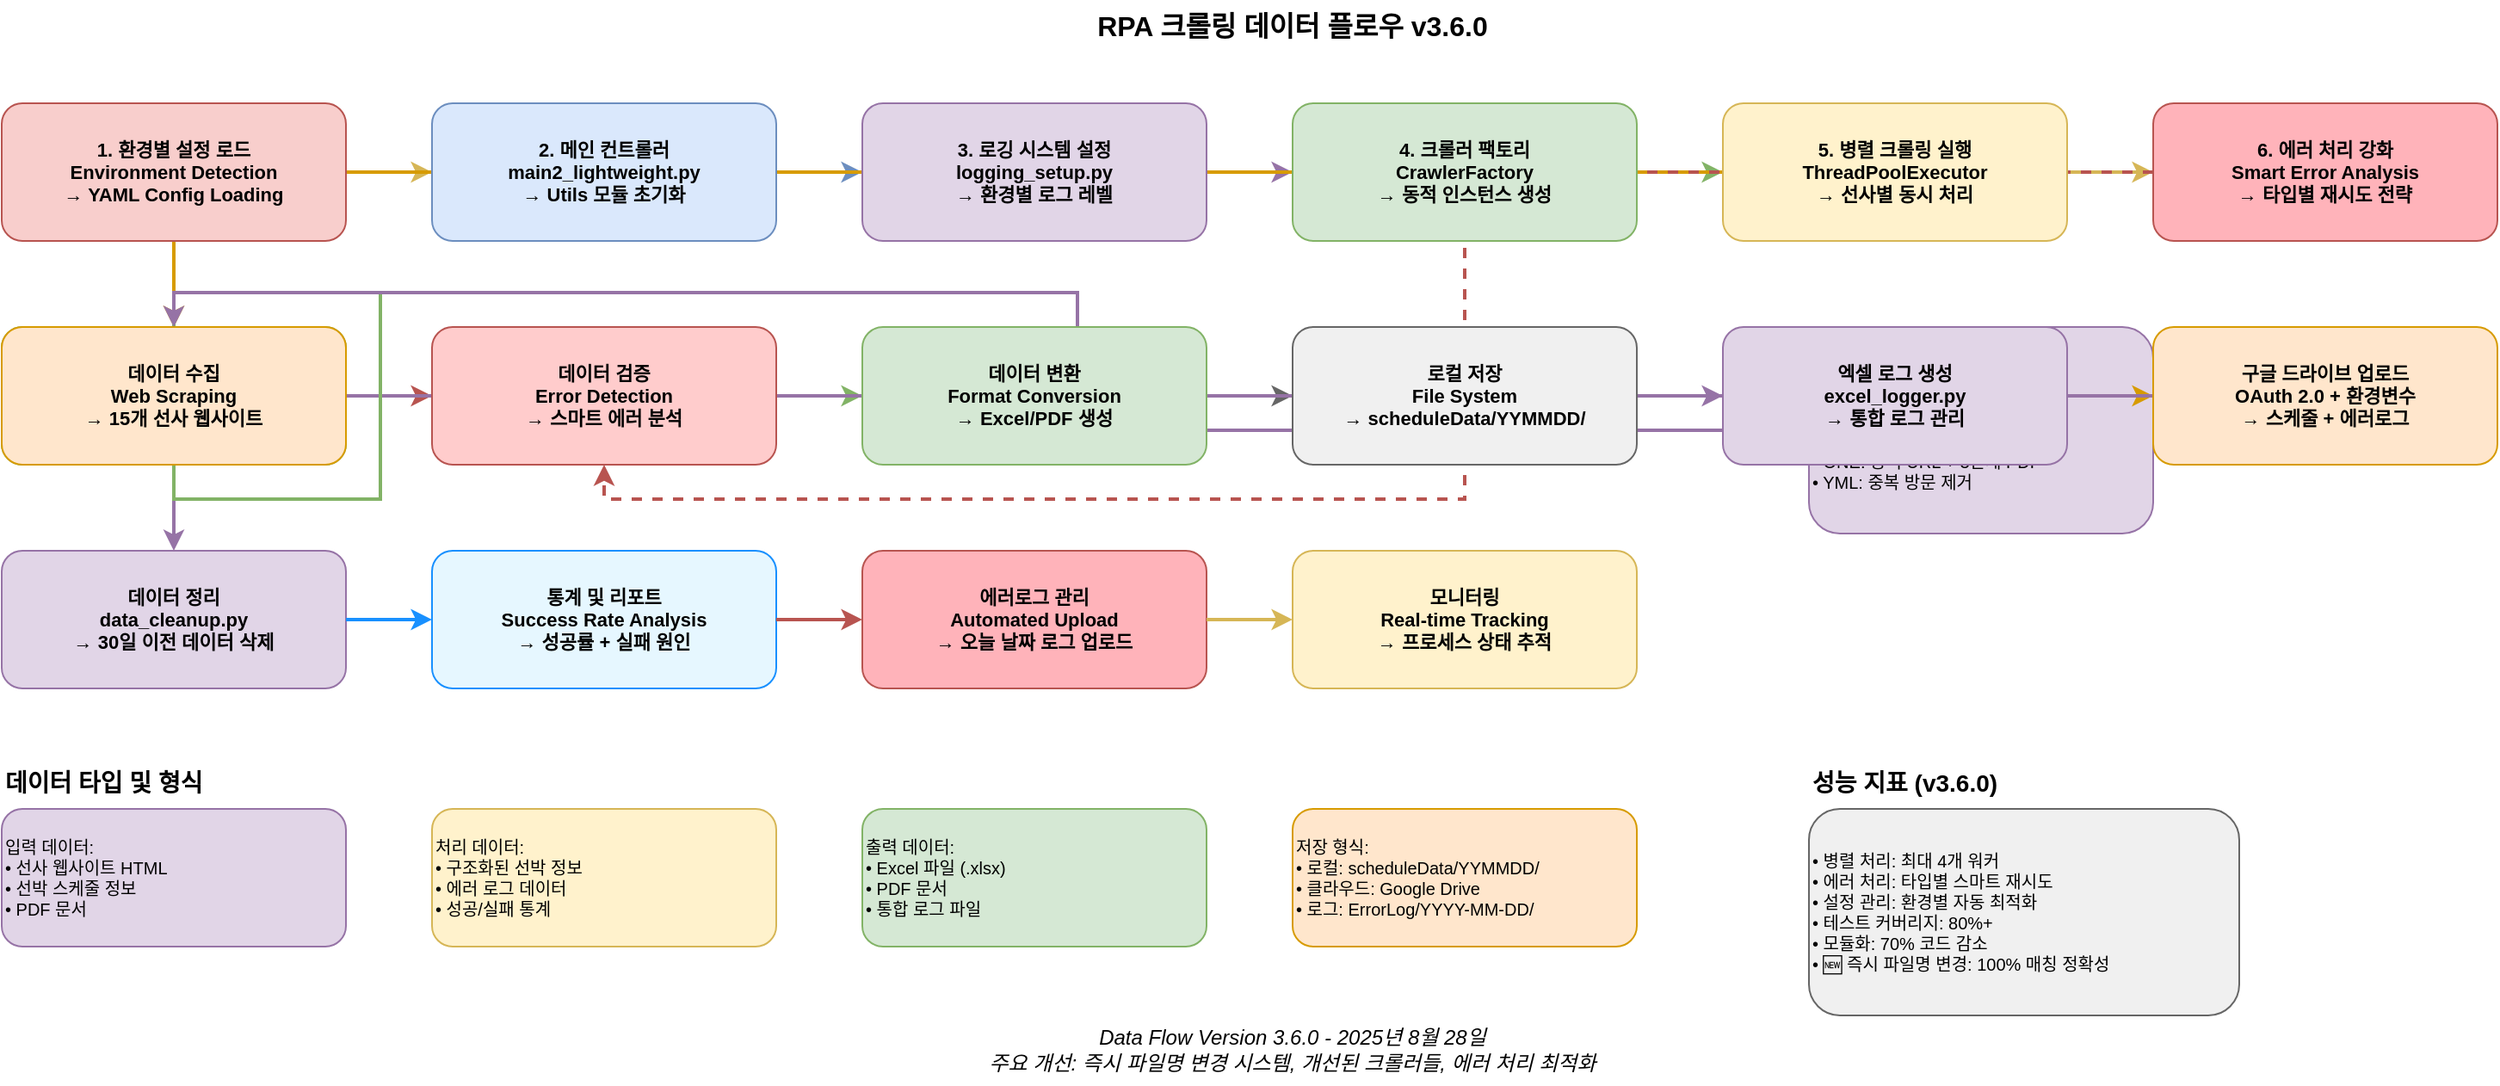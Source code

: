 <mxfile version="28.1.0">
  <diagram name="RPA_Data_Flow_v3.6.0" id="dataflow">
    <mxGraphModel dx="1426" dy="777" grid="1" gridSize="10" guides="1" tooltips="1" connect="1" arrows="1" fold="1" page="1" pageScale="1" pageWidth="1600" pageHeight="1000" math="0" shadow="0">
      <root>
        <mxCell id="0" />
        <mxCell id="1" parent="0" />
        <mxCell id="title" value="RPA 크롤링 데이터 플로우 v3.6.0" style="text;html=1;strokeColor=none;fillColor=none;align=center;verticalAlign=middle;whiteSpace=wrap;rounded=0;fontSize=16;fontStyle=1;" parent="1" vertex="1">
          <mxGeometry x="650" y="10" width="300" height="30" as="geometry" />
        </mxCell>
        
        <!-- 즉시 파일명 변경 시스템 (새로 추가) -->
        <mxCell id="filename_system" value="🆕 즉시 파일명 변경 시스템&#xa;• 파일 다운로드 직후 즉시 변경&#xa;• 파일명-내용 매칭 정확성 100%&#xa;• 선박별 독립적 처리" style="rounded=1;whiteSpace=wrap;html=1;fillColor=#d5e8d4;strokeColor=#82b366;fontSize=11;fontStyle=1;" parent="1" vertex="1">
          <mxGeometry x="50" y="200" width="200" height="80" as="geometry" />
        </mxCell>
        
        <mxCell id="cleanup" value="데이터 정리&#xa;data_cleanup.py&#xa;→ 30일 이전 데이터 삭제" style="rounded=1;whiteSpace=wrap;html=1;fillColor=#e1d5e7;strokeColor=#9673a6;fontSize=11;fontStyle=1;" parent="1" vertex="1">
          <mxGeometry x="50" y="330" width="200" height="80" as="geometry" />
        </mxCell>
        <mxCell id="report" value="통계 및 리포트&#xa;Success Rate Analysis&#xa;→ 성공률 + 실패 원인" style="rounded=1;whiteSpace=wrap;html=1;fillColor=#e6f7ff;strokeColor=#1890ff;fontSize=11;fontStyle=1;" parent="1" vertex="1">
          <mxGeometry x="300" y="330" width="200" height="80" as="geometry" />
        </mxCell>
        <mxCell id="error_mgmt" value="에러로그 관리&#xa;Automated Upload&#xa;→ 오늘 날짜 로그 업로드" style="rounded=1;whiteSpace=wrap;html=1;fillColor=#ffb3ba;strokeColor=#b85450;fontSize=11;fontStyle=1;" parent="1" vertex="1">
          <mxGeometry x="550" y="330" width="200" height="80" as="geometry" />
        </mxCell>
        <mxCell id="monitor" value="모니터링&#xa;Real-time Tracking&#xa;→ 프로세스 상태 추적" style="rounded=1;whiteSpace=wrap;html=1;fillColor=#fff2cc;strokeColor=#d6b656;fontSize=11;fontStyle=1;" parent="1" vertex="1">
          <mxGeometry x="800" y="330" width="200" height="80" as="geometry" />
        </mxCell>
        
        <!-- 개선된 크롤러들 (새로 추가) -->
        <mxCell id="improved_crawlers" value="🆕 개선된 크롤러들&#xa;• CKLINE: 즉시 파일명 변경&#xa;• PANOCEAN: 특수 선박명 규칙&#xa;• COSCO: 에러 처리 단순화&#xa;• ONE: 동적 URL + 3단계 PDF&#xa;• YML: 중복 방문 제거" style="rounded=1;whiteSpace=wrap;html=1;fillColor=#e1d5e7;strokeColor=#9673a6;fontSize=10;align=left;" parent="1" vertex="1">
          <mxGeometry x="1100" y="200" width="200" height="120" as="geometry" />
        </mxCell>
        
        <mxCell id="flow1" style="edgeStyle=orthogonalEdgeStyle;rounded=0;orthogonalLoop=1;jettySize=auto;html=1;entryX=0;entryY=0.5;entryDx=0;entryDy=0;strokeWidth=2;strokeColor=#d6b656;" parent="1" source="step1" target="step2" edge="1">
          <mxGeometry relative="1" as="geometry" />
        </mxCell>
        <mxCell id="flow2" style="edgeStyle=orthogonalEdgeStyle;rounded=0;orthogonalLoop=1;jettySize=auto;html=1;entryX=0;entryY=0.5;entryDx=0;entryDy=0;strokeWidth=2;strokeColor=#6c8ebf;" parent="1" source="step2" target="step3" edge="1">
          <mxGeometry relative="1" as="geometry" />
        </mxCell>
        <mxCell id="flow3" style="edgeStyle=orthogonalEdgeStyle;rounded=0;orthogonalLoop=1;jettySize=auto;html=1;entryX=0;entryY=0.5;entryDx=0;entryDy=0;strokeWidth=2;strokeColor=#9673a6;" parent="1" source="step3" target="step4" edge="1">
          <mxGeometry relative="1" as="geometry" />
        </mxCell>
        <mxCell id="flow4" style="edgeStyle=orthogonalEdgeStyle;rounded=0;orthogonalLoop=1;jettySize=auto;html=1;entryX=0;entryY=0.5;entryDx=0;entryDy=0;strokeWidth=2;strokeColor=#82b366;" parent="1" source="step4" target="step5" edge="1">
          <mxGeometry relative="1" as="geometry" />
        </mxCell>
        <mxCell id="flow5" style="edgeStyle=orthogonalEdgeStyle;rounded=0;orthogonalLoop=1;jettySize=auto;html=1;entryX=0;entryY=0.5;entryDx=0;entryDy=0;strokeWidth=2;strokeColor=#d6b656;" parent="1" source="step5" target="step6" edge="1">
          <mxGeometry relative="1" as="geometry" />
        </mxCell>
        <mxCell id="flow6" style="edgeStyle=orthogonalEdgeStyle;rounded=0;orthogonalLoop=1;jettySize=auto;html=1;entryX=0.5;entryY=0;entryDx=0;entryDy=0;strokeWidth=2;strokeColor=#d79b00;" parent="1" source="step5" target="collect" edge="1">
          <mxGeometry relative="1" as="geometry" />
        </mxCell>
        <mxCell id="flow7" style="edgeStyle=orthogonalEdgeStyle;rounded=0;orthogonalLoop=1;jettySize=auto;html=1;entryX=0;entryY=0.5;entryDx=0;entryDy=0;strokeWidth=2;strokeColor=#b85450;" parent="1" source="collect" target="validate" edge="1">
          <mxGeometry relative="1" as="geometry" />
        </mxCell>
        <mxCell id="flow8" style="edgeStyle=orthogonalEdgeStyle;rounded=0;orthogonalLoop=1;jettySize=auto;html=1;entryX=0;entryY=0.5;entryDx=0;entryDy=0;strokeWidth=2;strokeColor=#82b366;" parent="1" source="validate" target="transform" edge="1">
          <mxGeometry relative="1" as="geometry" />
        </mxCell>
        <mxCell id="flow9" style="edgeStyle=orthogonalEdgeStyle;rounded=0;orthogonalLoop=1;jettySize=auto;html=1;entryX=0;entryY=0.5;entryDx=0;entryDy=0;strokeWidth=2;strokeColor=#666666;" parent="1" source="transform" target="local_save" edge="1">
          <mxGeometry relative="1" as="geometry" />
        </mxCell>
        <mxCell id="flow10" style="edgeStyle=orthogonalEdgeStyle;rounded=0;orthogonalLoop=1;jettySize=auto;html=1;entryX=0;entryY=0.5;entryDx=0;entryDy=0;strokeWidth=2;strokeColor=#9673a6;" parent="1" source="local_save" target="excel_log" edge="1">
          <mxGeometry relative="1" as="geometry" />
        </mxCell>
        <mxCell id="flow11" style="edgeStyle=orthogonalEdgeStyle;rounded=0;orthogonalLoop=1;jettySize=auto;html=1;entryX=0;entryY=0.5;entryDx=0;entryDy=0;strokeWidth=2;strokeColor=#d79b00;" parent="1" source="excel_log" target="gdrive_upload" edge="1">
          <mxGeometry relative="1" as="geometry" />
        </mxCell>
        <mxCell id="flow12" style="edgeStyle=orthogonalEdgeStyle;rounded=0;orthogonalLoop=1;jettySize=auto;html=1;entryX=0.5;entryY=0;entryDx=0;entryDy=0;strokeWidth=2;strokeColor=#9673a6;" parent="1" source="gdrive_upload" target="cleanup" edge="1">
          <mxGeometry relative="1" as="geometry" />
        </mxCell>
        <mxCell id="flow13" style="edgeStyle=orthogonalEdgeStyle;rounded=0;orthogonalLoop=1;jettySize=auto;html=1;entryX=0;entryY=0.5;entryDx=0;entryDy=0;strokeWidth=2;strokeColor=#1890ff;" parent="1" source="cleanup" target="report" edge="1">
          <mxGeometry relative="1" as="geometry" />
        </mxCell>
        <mxCell id="flow14" style="edgeStyle=orthogonalEdgeStyle;rounded=0;orthogonalLoop=1;jettySize=auto;html=1;entryX=0;entryY=0.5;entryDx=0;entryDy=0;strokeWidth=2;strokeColor=#b85450;" parent="1" source="report" target="error_mgmt" edge="1">
          <mxGeometry relative="1" as="geometry" />
        </mxCell>
        <mxCell id="flow15" style="edgeStyle=orthogonalEdgeStyle;rounded=0;orthogonalLoop=1;jettySize=auto;html=1;entryX=0;entryY=0.5;entryDx=0;entryDy=0;strokeWidth=2;strokeColor=#d6b656;" parent="1" source="error_mgmt" target="monitor" edge="1">
          <mxGeometry relative="1" as="geometry" />
        </mxCell>
        
        <!-- 즉시 파일명 변경 시스템 연결선 -->
        <mxCell id="flow_filename" style="edgeStyle=orthogonalEdgeStyle;rounded=0;orthogonalLoop=1;jettySize=auto;html=1;entryX=0.5;entryY=0;entryDx=0;entryDy=0;strokeWidth=2;strokeColor=#82b366;" parent="1" source="filename_system" target="collect" edge="1">
          <mxGeometry relative="1" as="geometry" />
        </mxCell>
        
        <!-- 개선된 크롤러들 연결선 -->
        <mxCell id="flow_improved" style="edgeStyle=orthogonalEdgeStyle;rounded=0;orthogonalLoop=1;jettySize=auto;html=1;entryX=0.5;entryY=0;entryDx=0;entryDy=0;strokeWidth=2;strokeColor=#9673a6;" parent="1" source="improved_crawlers" target="collect" edge="1">
          <mxGeometry relative="1" as="geometry" />
        </mxCell>
        
        <mxCell id="feedback1" style="edgeStyle=orthogonalEdgeStyle;rounded=0;orthogonalLoop=1;jettySize=auto;html=1;entryX=0.5;entryY=1;entryDx=0;entryDy=0;strokeWidth=2;strokeColor=#b85450;dashed=1;" parent="1" source="step6" target="validate" edge="1">
          <mxGeometry relative="1" as="geometry" />
        </mxCell>
        <mxCell id="data_types" value="데이터 타입 및 형식" style="text;html=1;strokeColor=none;fillColor=none;align=left;verticalAlign=middle;whiteSpace=wrap;rounded=0;fontSize=14;fontStyle=1;" parent="1" vertex="1">
          <mxGeometry x="50" y="450" width="200" height="30" as="geometry" />
        </mxCell>
        <mxCell id="input_data" value="입력 데이터:&#xa;• 선사 웹사이트 HTML&#xa;• 선박 스케줄 정보&#xa;• PDF 문서" style="rounded=1;whiteSpace=wrap;html=1;fillColor=#e1d5e7;strokeColor=#9673a6;fontSize=10;align=left;" parent="1" vertex="1">
          <mxGeometry x="50" y="480" width="200" height="80" as="geometry" />
        </mxCell>
        <mxCell id="process_data" value="처리 데이터:&#xa;• 구조화된 선박 정보&#xa;• 에러 로그 데이터&#xa;• 성공/실패 통계" style="rounded=1;whiteSpace=wrap;html=1;fillColor=#fff2cc;strokeColor=#d6b656;fontSize=10;align=left;" parent="1" vertex="1">
          <mxGeometry x="300" y="480" width="200" height="80" as="geometry" />
        </mxCell>
        <mxCell id="output_data" value="출력 데이터:&#xa;• Excel 파일 (.xlsx)&#xa;• PDF 문서&#xa;• 통합 로그 파일" style="rounded=1;whiteSpace=wrap;html=1;fillColor=#d5e8d4;strokeColor=#82b366;fontSize=10;align=left;" parent="1" vertex="1">
          <mxGeometry x="550" y="480" width="200" height="80" as="geometry" />
        </mxCell>
        <mxCell id="storage_data" value="저장 형식:&#xa;• 로컬: scheduleData/YYMMDD/&#xa;• 클라우드: Google Drive&#xa;• 로그: ErrorLog/YYYY-MM-DD/" style="rounded=1;whiteSpace=wrap;html=1;fillColor=#ffe6cc;strokeColor=#d79b00;fontSize=10;align=left;" parent="1" vertex="1">
          <mxGeometry x="800" y="480" width="200" height="80" as="geometry" />
        </mxCell>
        <mxCell id="performance" value="성능 지표 (v3.6.0)" style="text;html=1;strokeColor=none;fillColor=none;align=left;verticalAlign=middle;whiteSpace=wrap;rounded=0;fontSize=14;fontStyle=1;" parent="1" vertex="1">
          <mxGeometry x="1100" y="450" width="200" height="30" as="geometry" />
        </mxCell>
        <mxCell id="perf_metrics" value="• 병렬 처리: 최대 4개 워커&#xa;• 에러 처리: 타입별 스마트 재시도&#xa;• 설정 관리: 환경별 자동 최적화&#xa;• 테스트 커버리지: 80%+&#xa;• 모듈화: 70% 코드 감소&#xa;• 🆕 즉시 파일명 변경: 100% 매칭 정확성" style="rounded=1;whiteSpace=wrap;html=1;fillColor=#f0f0f0;strokeColor=#666666;fontSize=10;align=left;" parent="1" vertex="1">
          <mxGeometry x="1100" y="480" width="250" height="120" as="geometry" />
        </mxCell>
        <mxCell id="version" value="Data Flow Version 3.6.0 - 2025년 8월 28일&#xa;주요 개선: 즉시 파일명 변경 시스템, 개선된 크롤러들, 에러 처리 최적화" style="text;html=1;strokeColor=none;fillColor=none;align=center;verticalAlign=middle;whiteSpace=wrap;rounded=0;fontSize=12;fontStyle=2;" parent="1" vertex="1">
          <mxGeometry x="600" y="600" width="400" height="40" as="geometry" />
        </mxCell>
        <mxCell id="step1" value="1. 환경별 설정 로드&#xa;Environment Detection&#xa;→ YAML Config Loading" style="rounded=1;whiteSpace=wrap;html=1;fillColor=#f8cecc;strokeColor=#b85450;fontSize=11;fontStyle=1;" parent="1" vertex="1">
          <mxGeometry x="50" y="70" width="200" height="80" as="geometry" />
        </mxCell>
        <mxCell id="step2" value="2. 메인 컨트롤러&#xa;main2_lightweight.py&#xa;→ Utils 모듈 초기화" style="rounded=1;whiteSpace=wrap;html=1;fillColor=#dae8fc;strokeColor=#6c8ebf;fontSize=11;fontStyle=1;" parent="1" vertex="1">
          <mxGeometry x="300" y="70" width="200" height="80" as="geometry" />
        </mxCell>
        <mxCell id="step3" value="3. 로깅 시스템 설정&#xa;logging_setup.py&#xa;→ 환경별 로그 레벨" style="rounded=1;whiteSpace=wrap;html=1;fillColor=#e1d5e7;strokeColor=#9673a6;fontSize=11;fontStyle=1;" parent="1" vertex="1">
          <mxGeometry x="550" y="70" width="200" height="80" as="geometry" />
        </mxCell>
        <mxCell id="step4" value="4. 크롤러 팩토리&#xa;CrawlerFactory&#xa;→ 동적 인스턴스 생성" style="rounded=1;whiteSpace=wrap;html=1;fillColor=#d5e8d4;strokeColor=#82b366;fontSize=11;fontStyle=1;" parent="1" vertex="1">
          <mxGeometry x="800" y="70" width="200" height="80" as="geometry" />
        </mxCell>
        <mxCell id="step5" value="5. 병렬 크롤링 실행&#xa;ThreadPoolExecutor&#xa;→ 선사별 동시 처리" style="rounded=1;whiteSpace=wrap;html=1;fillColor=#fff2cc;strokeColor=#d6b656;fontSize=11;fontStyle=1;" parent="1" vertex="1">
          <mxGeometry x="1050" y="70" width="200" height="80" as="geometry" />
        </mxCell>
        <mxCell id="step6" value="6. 에러 처리 강화&#xa;Smart Error Analysis&#xa;→ 타입별 재시도 전략" style="rounded=1;whiteSpace=wrap;html=1;fillColor=#ffb3ba;strokeColor=#b85450;fontSize=11;fontStyle=1;" parent="1" vertex="1">
          <mxGeometry x="1300" y="70" width="200" height="80" as="geometry" />
        </mxCell>
        <mxCell id="collect" value="데이터 수집&#xa;Web Scraping&#xa;→ 15개 선사 웹사이트" style="rounded=1;whiteSpace=wrap;html=1;fillColor=#ffe6cc;strokeColor=#d79b00;fontSize=11;fontStyle=1;" parent="1" vertex="1">
          <mxGeometry x="50" y="200" width="200" height="80" as="geometry" />
        </mxCell>
        <mxCell id="validate" value="데이터 검증&#xa;Error Detection&#xa;→ 스마트 에러 분석" style="rounded=1;whiteSpace=wrap;html=1;fillColor=#ffcccc;strokeColor=#b85450;fontSize=11;fontStyle=1;" parent="1" vertex="1">
          <mxGeometry x="300" y="200" width="200" height="80" as="geometry" />
        </mxCell>
        <mxCell id="transform" value="데이터 변환&#xa;Format Conversion&#xa;→ Excel/PDF 생성" style="rounded=1;whiteSpace=wrap;html=1;fillColor=#d5e8d4;strokeColor=#82b366;fontSize=11;fontStyle=1;" parent="1" vertex="1">
          <mxGeometry x="550" y="200" width="200" height="80" as="geometry" />
        </mxCell>
        <mxCell id="local_save" value="로컬 저장&#xa;File System&#xa;→ scheduleData/YYMMDD/" style="rounded=1;whiteSpace=wrap;html=1;fillColor=#f0f0f0;strokeColor=#666666;fontSize=11;fontStyle=1;" parent="1" vertex="1">
          <mxGeometry x="800" y="200" width="200" height="80" as="geometry" />
        </mxCell>
        <mxCell id="excel_log" value="엑셀 로그 생성&#xa;excel_logger.py&#xa;→ 통합 로그 관리" style="rounded=1;whiteSpace=wrap;html=1;fillColor=#e1d5e7;strokeColor=#9673a6;fontSize=11;fontStyle=1;" parent="1" vertex="1">
          <mxGeometry x="1050" y="200" width="200" height="80" as="geometry" />
        </mxCell>
        <mxCell id="gdrive_upload" value="구글 드라이브 업로드&#xa;OAuth 2.0 + 환경변수&#xa;→ 스케줄 + 에러로그" style="rounded=1;whiteSpace=wrap;html=1;fillColor=#ffe6cc;strokeColor=#d79b00;fontSize=11;fontStyle=1;" parent="1" vertex="1">
          <mxGeometry x="1300" y="200" width="200" height="80" as="geometry" />
        </mxCell>
      </root>
    </mxGraphModel>
  </diagram>
</mxfile>
